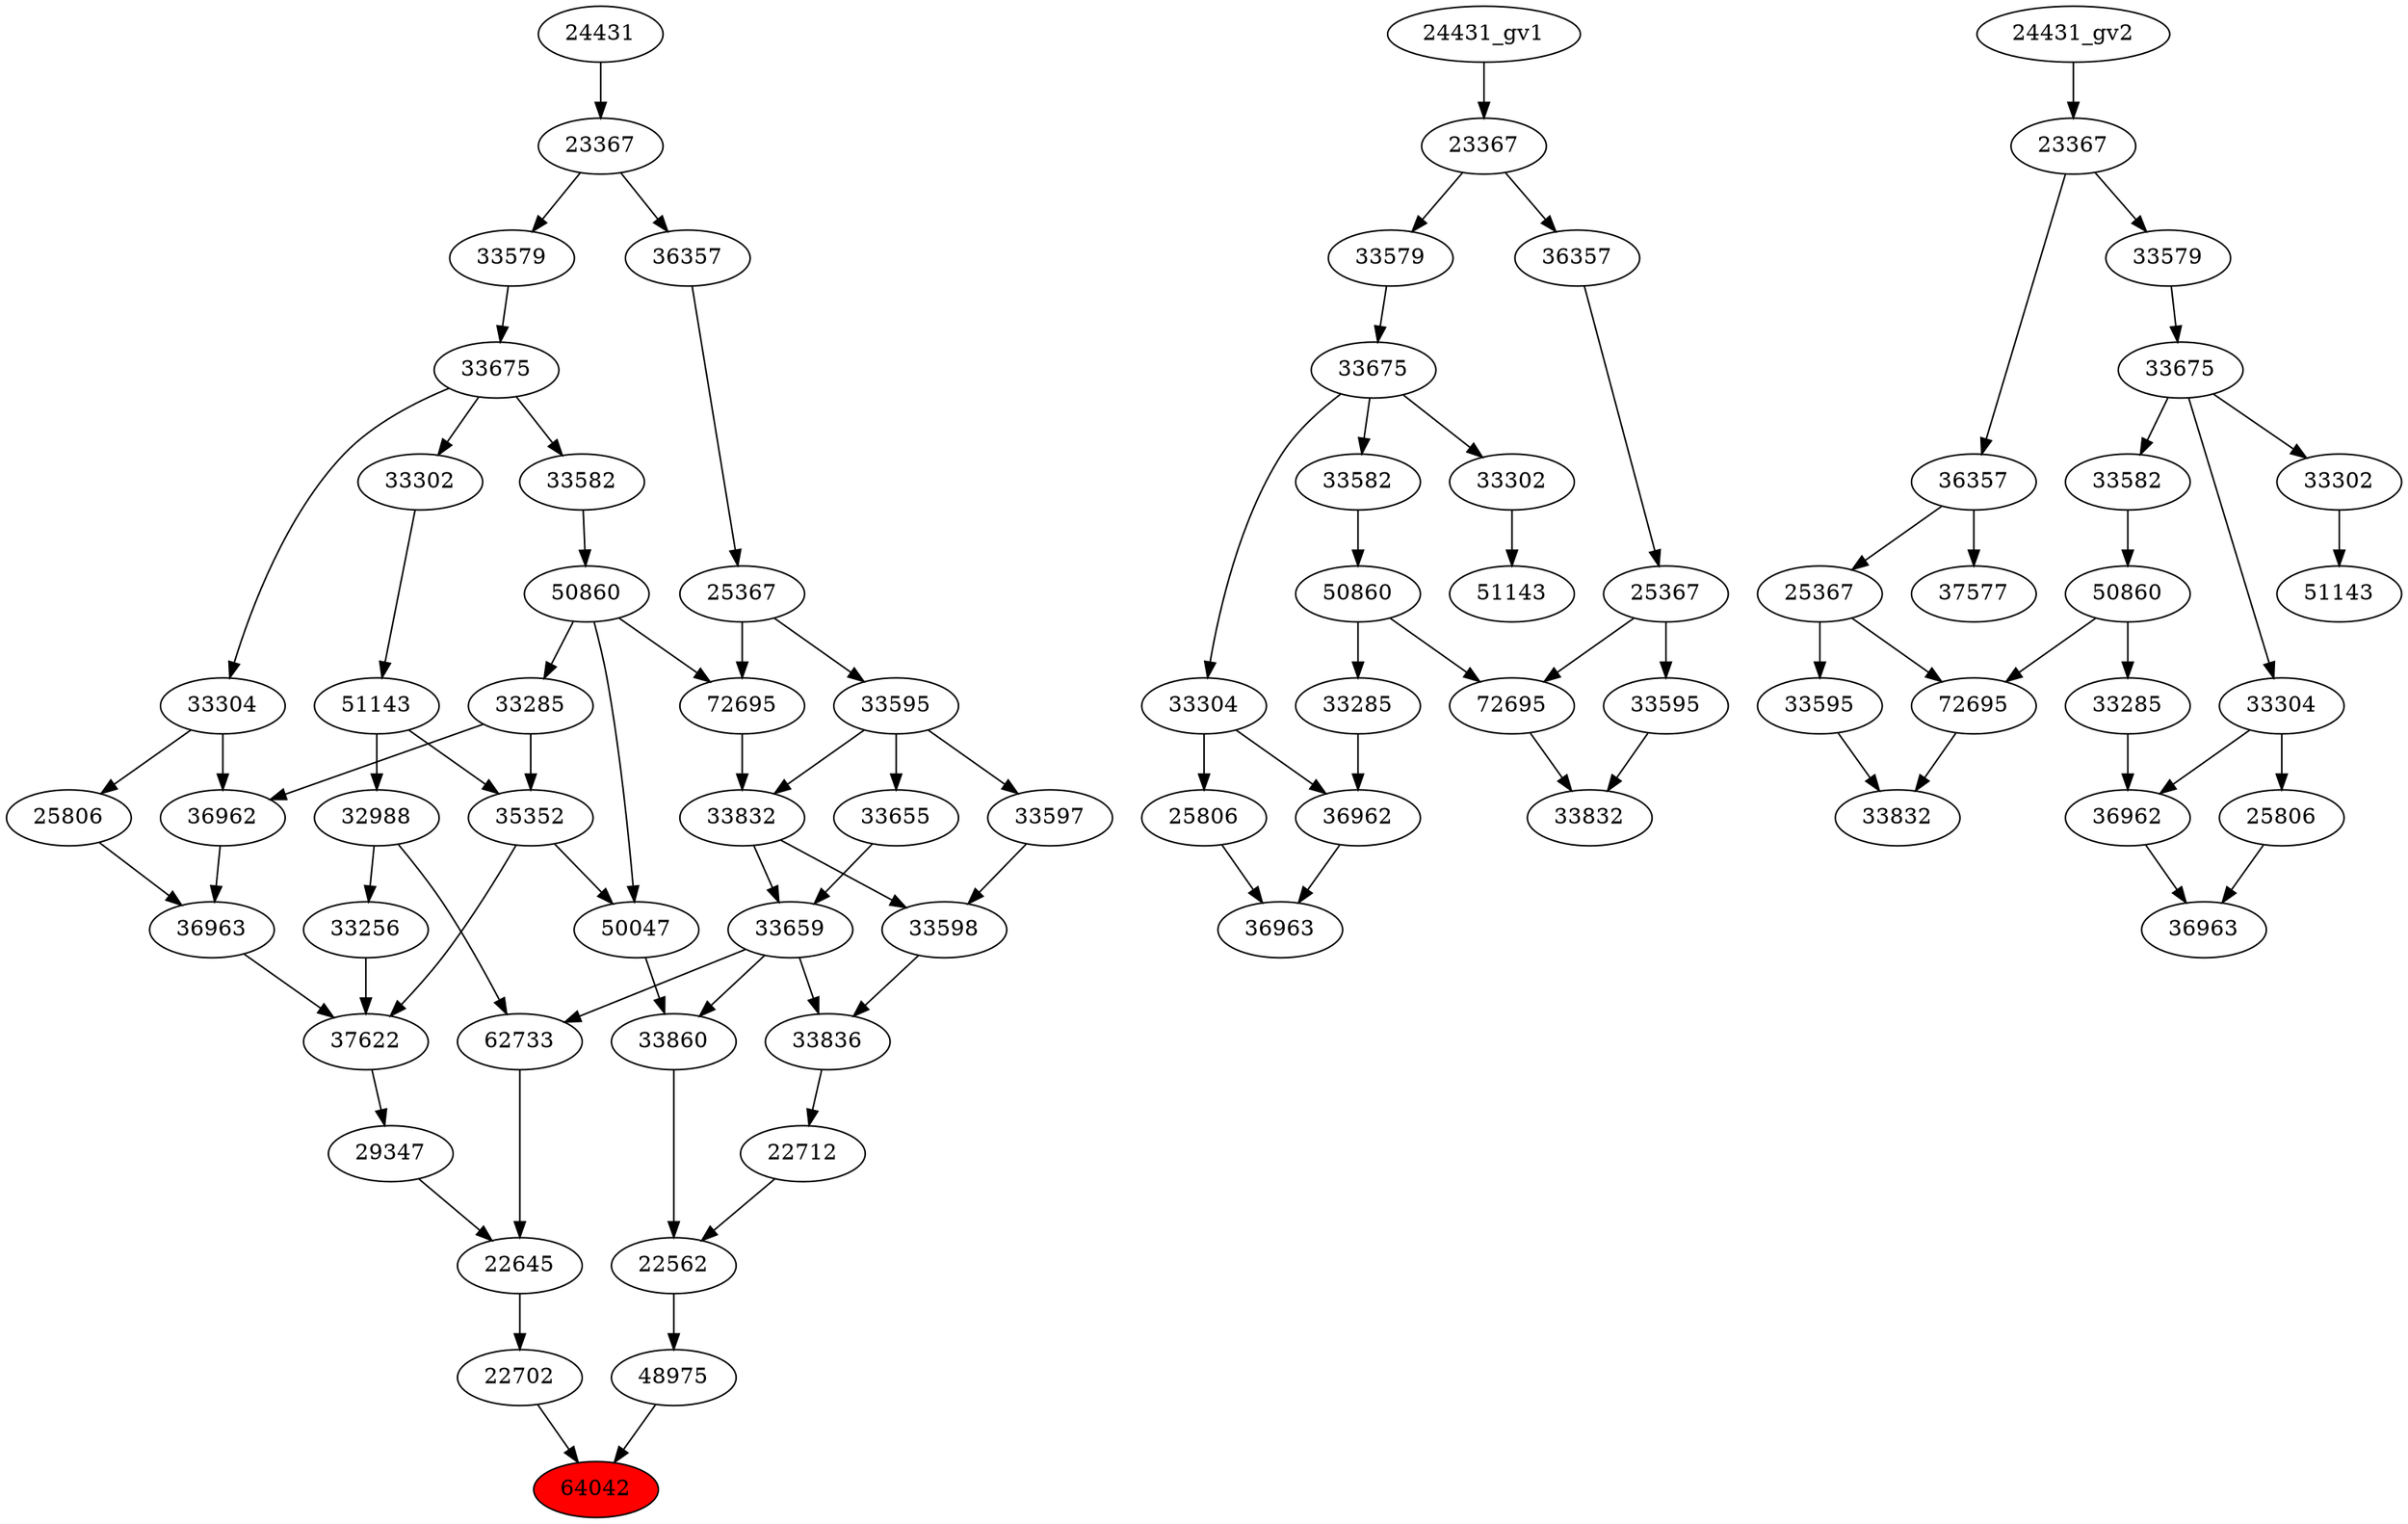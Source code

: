 strict digraph root {
	node [label="\N"];
	{
		node [fillcolor="",
			label="\N",
			style=""
		];
		64042		 [fillcolor=red,
			label=64042,
			style=filled];
		22702		 [label=22702];
		22702 -> 64042;
		48975		 [label=48975];
		48975 -> 64042;
		22645		 [label=22645];
		22645 -> 22702;
		22562		 [label=22562];
		22562 -> 48975;
		29347		 [label=29347];
		29347 -> 22645;
		62733		 [label=62733];
		62733 -> 22645;
		33860		 [label=33860];
		33860 -> 22562;
		22712		 [label=22712];
		22712 -> 22562;
		37622		 [label=37622];
		37622 -> 29347;
		32988		 [label=32988];
		32988 -> 62733;
		33256		 [label=33256];
		32988 -> 33256;
		33659		 [label=33659];
		33659 -> 62733;
		33659 -> 33860;
		33836		 [label=33836];
		33659 -> 33836;
		50047		 [label=50047];
		50047 -> 33860;
		33836 -> 22712;
		36963		 [label=36963];
		36963 -> 37622;
		35352		 [label=35352];
		35352 -> 37622;
		35352 -> 50047;
		33256 -> 37622;
		51143		 [label=51143];
		51143 -> 32988;
		51143 -> 35352;
		33655		 [label=33655];
		33655 -> 33659;
		33832		 [label=33832];
		33832 -> 33659;
		33598		 [label=33598];
		33832 -> 33598;
		50860		 [label=50860];
		50860 -> 50047;
		33285		 [label=33285];
		50860 -> 33285;
		72695		 [label=72695];
		50860 -> 72695;
		33598 -> 33836;
		36962		 [label=36962];
		36962 -> 36963;
		25806		 [label=25806];
		25806 -> 36963;
		33285 -> 35352;
		33285 -> 36962;
		33302		 [label=33302];
		33302 -> 51143;
		33595		 [label=33595];
		33595 -> 33655;
		33595 -> 33832;
		33597		 [label=33597];
		33595 -> 33597;
		72695 -> 33832;
		33582		 [label=33582];
		33582 -> 50860;
		33597 -> 33598;
		33304		 [label=33304];
		33304 -> 36962;
		33304 -> 25806;
		33675		 [label=33675];
		33675 -> 33302;
		33675 -> 33582;
		33675 -> 33304;
		25367		 [label=25367];
		25367 -> 33595;
		25367 -> 72695;
		33579		 [label=33579];
		33579 -> 33675;
		36357		 [label=36357];
		36357 -> 25367;
		23367		 [label=23367];
		23367 -> 33579;
		23367 -> 36357;
		24431		 [label=24431];
		24431 -> 23367;
	}
	{
		node [label="\N"];
		"36963_gv1"		 [label=36963];
		"36962_gv1"		 [label=36962];
		"36962_gv1" -> "36963_gv1";
		"25806_gv1"		 [label=25806];
		"25806_gv1" -> "36963_gv1";
		"51143_gv1"		 [label=51143];
		"33302_gv1"		 [label=33302];
		"33302_gv1" -> "51143_gv1";
		"33832_gv1"		 [label=33832];
		"72695_gv1"		 [label=72695];
		"72695_gv1" -> "33832_gv1";
		"33595_gv1"		 [label=33595];
		"33595_gv1" -> "33832_gv1";
		"50860_gv1"		 [label=50860];
		"50860_gv1" -> "72695_gv1";
		"33285_gv1"		 [label=33285];
		"50860_gv1" -> "33285_gv1";
		"33582_gv1"		 [label=33582];
		"33582_gv1" -> "50860_gv1";
		"33285_gv1" -> "36962_gv1";
		"33304_gv1"		 [label=33304];
		"33304_gv1" -> "36962_gv1";
		"33304_gv1" -> "25806_gv1";
		"33675_gv1"		 [label=33675];
		"33675_gv1" -> "33302_gv1";
		"33675_gv1" -> "33582_gv1";
		"33675_gv1" -> "33304_gv1";
		"25367_gv1"		 [label=25367];
		"25367_gv1" -> "72695_gv1";
		"25367_gv1" -> "33595_gv1";
		"33579_gv1"		 [label=33579];
		"33579_gv1" -> "33675_gv1";
		"36357_gv1"		 [label=36357];
		"36357_gv1" -> "25367_gv1";
		"23367_gv1"		 [label=23367];
		"23367_gv1" -> "33579_gv1";
		"23367_gv1" -> "36357_gv1";
		"24431_gv1" -> "23367_gv1";
	}
	{
		node [label="\N"];
		"36963_gv2"		 [label=36963];
		"36962_gv2"		 [label=36962];
		"36962_gv2" -> "36963_gv2";
		"25806_gv2"		 [label=25806];
		"25806_gv2" -> "36963_gv2";
		"33832_gv2"		 [label=33832];
		"72695_gv2"		 [label=72695];
		"72695_gv2" -> "33832_gv2";
		"33595_gv2"		 [label=33595];
		"33595_gv2" -> "33832_gv2";
		"50860_gv2"		 [label=50860];
		"50860_gv2" -> "72695_gv2";
		"33285_gv2"		 [label=33285];
		"50860_gv2" -> "33285_gv2";
		"33582_gv2"		 [label=33582];
		"33582_gv2" -> "50860_gv2";
		"33285_gv2" -> "36962_gv2";
		"33304_gv2"		 [label=33304];
		"33304_gv2" -> "36962_gv2";
		"33304_gv2" -> "25806_gv2";
		"25367_gv2"		 [label=25367];
		"25367_gv2" -> "72695_gv2";
		"25367_gv2" -> "33595_gv2";
		37577		 [label=37577];
		"36357_gv2"		 [label=36357];
		"36357_gv2" -> "25367_gv2";
		"36357_gv2" -> 37577;
		"33675_gv2"		 [label=33675];
		"33675_gv2" -> "33582_gv2";
		"33675_gv2" -> "33304_gv2";
		"33302_gv2"		 [label=33302];
		"33675_gv2" -> "33302_gv2";
		"51143_gv2"		 [label=51143];
		"33302_gv2" -> "51143_gv2";
		"23367_gv2"		 [label=23367];
		"23367_gv2" -> "36357_gv2";
		"33579_gv2"		 [label=33579];
		"23367_gv2" -> "33579_gv2";
		"33579_gv2" -> "33675_gv2";
		"24431_gv2" -> "23367_gv2";
	}
}
